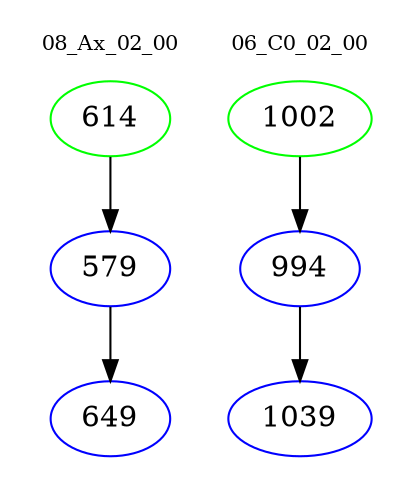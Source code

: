 digraph{
subgraph cluster_0 {
color = white
label = "08_Ax_02_00";
fontsize=10;
T0_614 [label="614", color="green"]
T0_614 -> T0_579 [color="black"]
T0_579 [label="579", color="blue"]
T0_579 -> T0_649 [color="black"]
T0_649 [label="649", color="blue"]
}
subgraph cluster_1 {
color = white
label = "06_C0_02_00";
fontsize=10;
T1_1002 [label="1002", color="green"]
T1_1002 -> T1_994 [color="black"]
T1_994 [label="994", color="blue"]
T1_994 -> T1_1039 [color="black"]
T1_1039 [label="1039", color="blue"]
}
}
